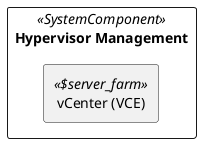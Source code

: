 @startuml

skinparam monochrome true
skinparam componentStyle uml2




show stereotype

rectangle Hypervisor__F_Management as "Hypervisor Management" <<SystemComponent>> {
	rectangle vCenter__F___N_VCE__O_ as "vCenter (VCE)" <<$server_farm>> {
	}		

}

' Begin Protected Region [[layouting]]

' End Protected Region   [[layouting]]
@enduml
' Actifsource ID=[dc5bfacd-eaac-11e8-88d3-bfc6b992bdec,676eba17-0a97-11e9-a2c0-1d5f7e333c03,Hash]
